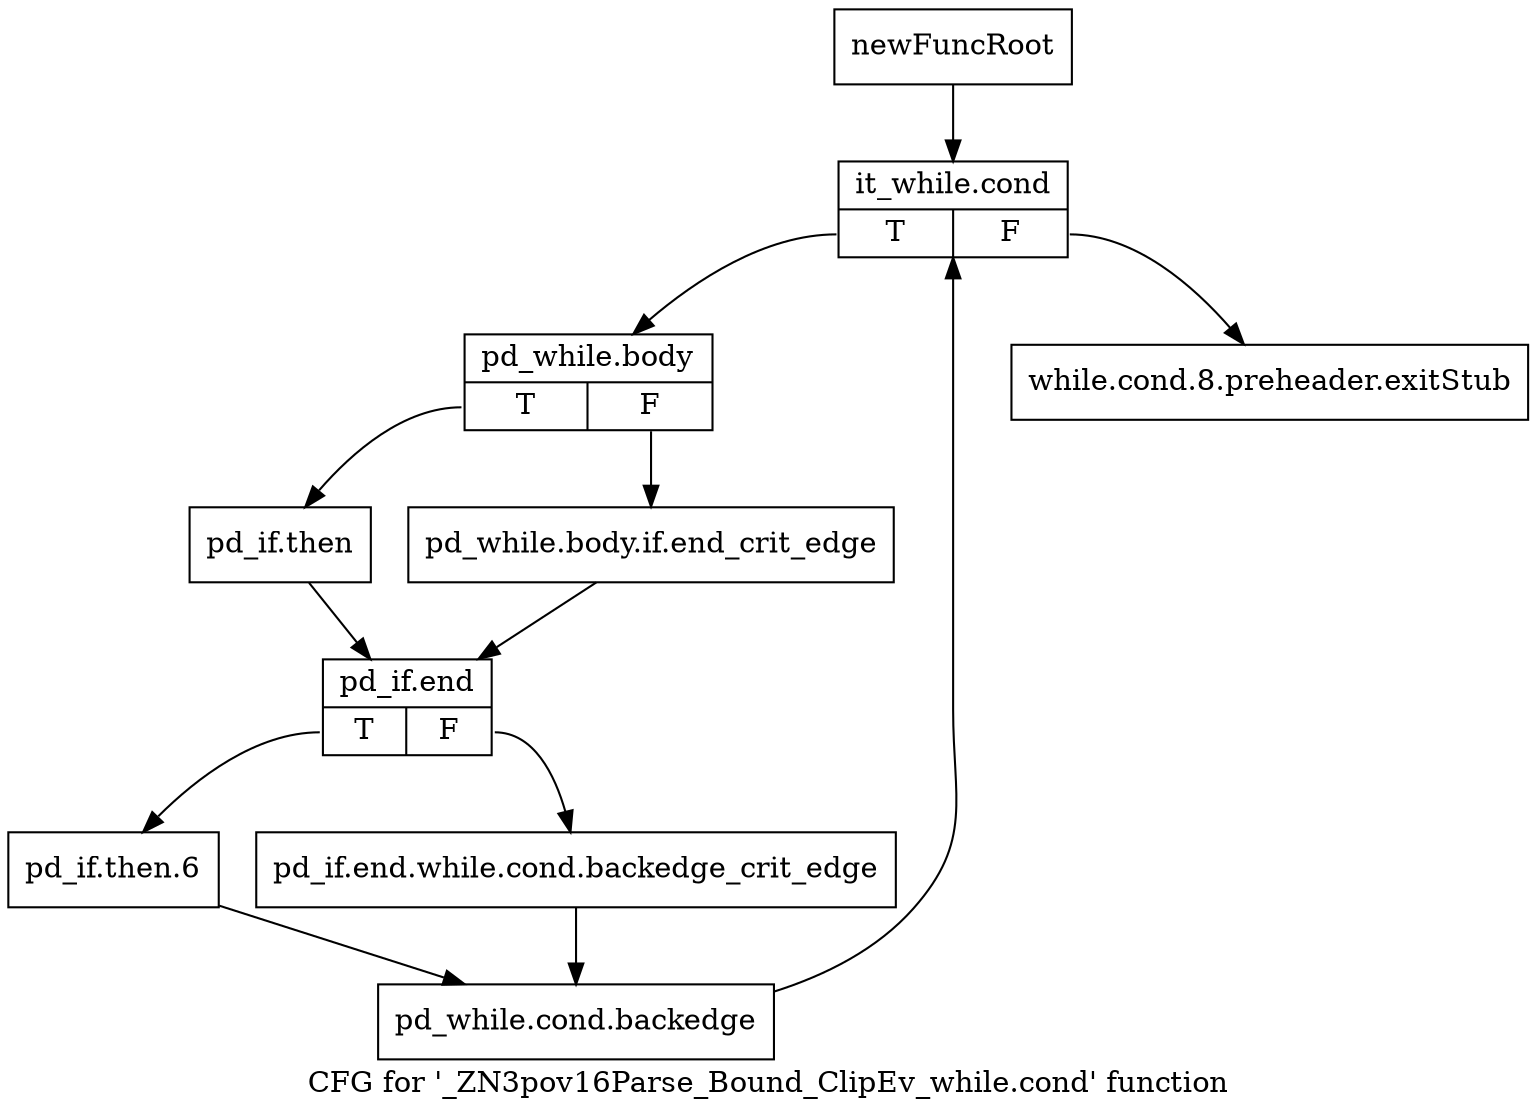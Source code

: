 digraph "CFG for '_ZN3pov16Parse_Bound_ClipEv_while.cond' function" {
	label="CFG for '_ZN3pov16Parse_Bound_ClipEv_while.cond' function";

	Node0x2723c70 [shape=record,label="{newFuncRoot}"];
	Node0x2723c70 -> Node0x2723d10;
	Node0x2723cc0 [shape=record,label="{while.cond.8.preheader.exitStub}"];
	Node0x2723d10 [shape=record,label="{it_while.cond|{<s0>T|<s1>F}}"];
	Node0x2723d10:s0 -> Node0x2724670;
	Node0x2723d10:s1 -> Node0x2723cc0;
	Node0x2724670 [shape=record,label="{pd_while.body|{<s0>T|<s1>F}}"];
	Node0x2724670:s0 -> Node0x2724710;
	Node0x2724670:s1 -> Node0x27246c0;
	Node0x27246c0 [shape=record,label="{pd_while.body.if.end_crit_edge}"];
	Node0x27246c0 -> Node0x2724760;
	Node0x2724710 [shape=record,label="{pd_if.then}"];
	Node0x2724710 -> Node0x2724760;
	Node0x2724760 [shape=record,label="{pd_if.end|{<s0>T|<s1>F}}"];
	Node0x2724760:s0 -> Node0x2724800;
	Node0x2724760:s1 -> Node0x27247b0;
	Node0x27247b0 [shape=record,label="{pd_if.end.while.cond.backedge_crit_edge}"];
	Node0x27247b0 -> Node0x2724850;
	Node0x2724800 [shape=record,label="{pd_if.then.6}"];
	Node0x2724800 -> Node0x2724850;
	Node0x2724850 [shape=record,label="{pd_while.cond.backedge}"];
	Node0x2724850 -> Node0x2723d10;
}
